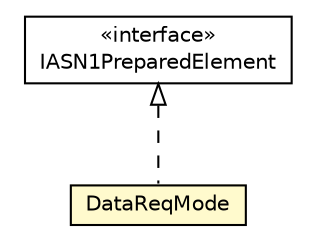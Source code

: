 #!/usr/local/bin/dot
#
# Class diagram 
# Generated by UMLGraph version R5_6-24-gf6e263 (http://www.umlgraph.org/)
#

digraph G {
	edge [fontname="Helvetica",fontsize=10,labelfontname="Helvetica",labelfontsize=10];
	node [fontname="Helvetica",fontsize=10,shape=plaintext];
	nodesep=0.25;
	ranksep=0.5;
	// org.universAAL.lddi.lib.ieeex73std.org.bn.coders.IASN1PreparedElement
	c3278005 [label=<<table title="org.universAAL.lddi.lib.ieeex73std.org.bn.coders.IASN1PreparedElement" border="0" cellborder="1" cellspacing="0" cellpadding="2" port="p" href="../../org/bn/coders/IASN1PreparedElement.html">
		<tr><td><table border="0" cellspacing="0" cellpadding="1">
<tr><td align="center" balign="center"> &#171;interface&#187; </td></tr>
<tr><td align="center" balign="center"> IASN1PreparedElement </td></tr>
		</table></td></tr>
		</table>>, URL="../../org/bn/coders/IASN1PreparedElement.html", fontname="Helvetica", fontcolor="black", fontsize=10.0];
	// org.universAAL.lddi.lib.ieeex73std.x73.p20601.DataReqMode
	c3278150 [label=<<table title="org.universAAL.lddi.lib.ieeex73std.x73.p20601.DataReqMode" border="0" cellborder="1" cellspacing="0" cellpadding="2" port="p" bgcolor="lemonChiffon" href="./DataReqMode.html">
		<tr><td><table border="0" cellspacing="0" cellpadding="1">
<tr><td align="center" balign="center"> DataReqMode </td></tr>
		</table></td></tr>
		</table>>, URL="./DataReqMode.html", fontname="Helvetica", fontcolor="black", fontsize=10.0];
	//org.universAAL.lddi.lib.ieeex73std.x73.p20601.DataReqMode implements org.universAAL.lddi.lib.ieeex73std.org.bn.coders.IASN1PreparedElement
	c3278005:p -> c3278150:p [dir=back,arrowtail=empty,style=dashed];
}

